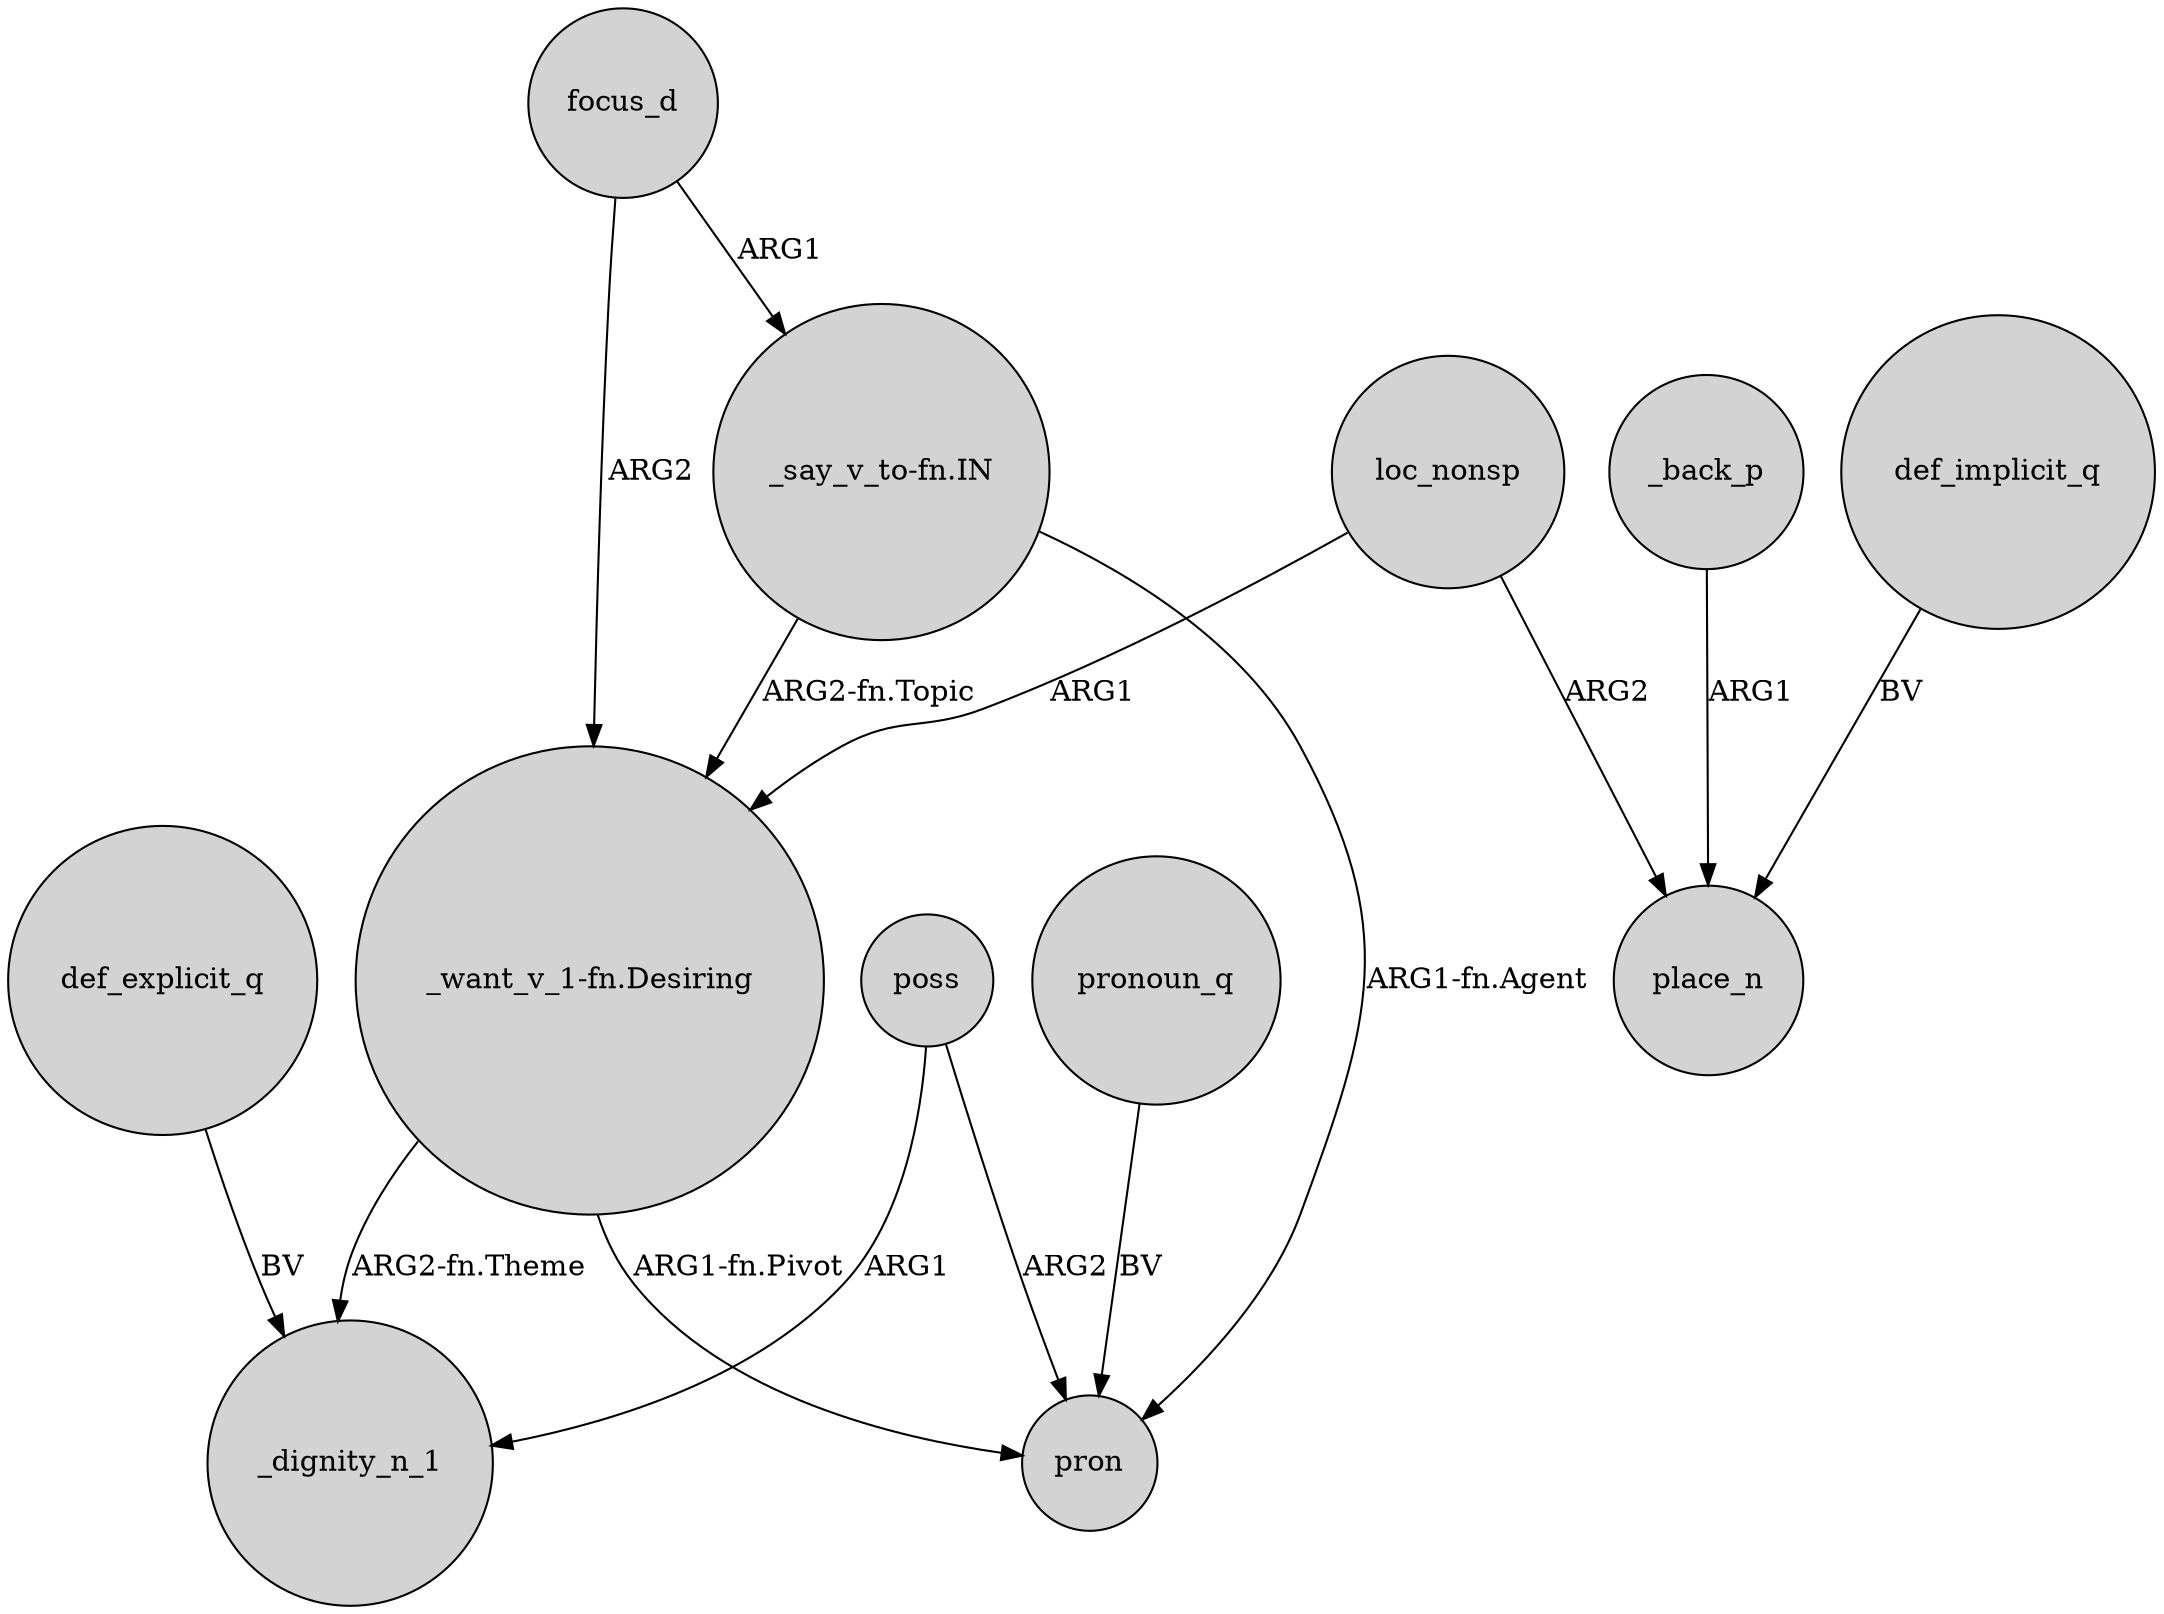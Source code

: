 digraph {
	node [shape=circle style=filled]
	"_want_v_1-fn.Desiring" -> _dignity_n_1 [label="ARG2-fn.Theme"]
	"_want_v_1-fn.Desiring" -> pron [label="ARG1-fn.Pivot"]
	focus_d -> "_want_v_1-fn.Desiring" [label=ARG2]
	loc_nonsp -> place_n [label=ARG2]
	_back_p -> place_n [label=ARG1]
	"_say_v_to-fn.IN" -> "_want_v_1-fn.Desiring" [label="ARG2-fn.Topic"]
	poss -> _dignity_n_1 [label=ARG1]
	def_implicit_q -> place_n [label=BV]
	poss -> pron [label=ARG2]
	def_explicit_q -> _dignity_n_1 [label=BV]
	loc_nonsp -> "_want_v_1-fn.Desiring" [label=ARG1]
	focus_d -> "_say_v_to-fn.IN" [label=ARG1]
	"_say_v_to-fn.IN" -> pron [label="ARG1-fn.Agent"]
	pronoun_q -> pron [label=BV]
}
